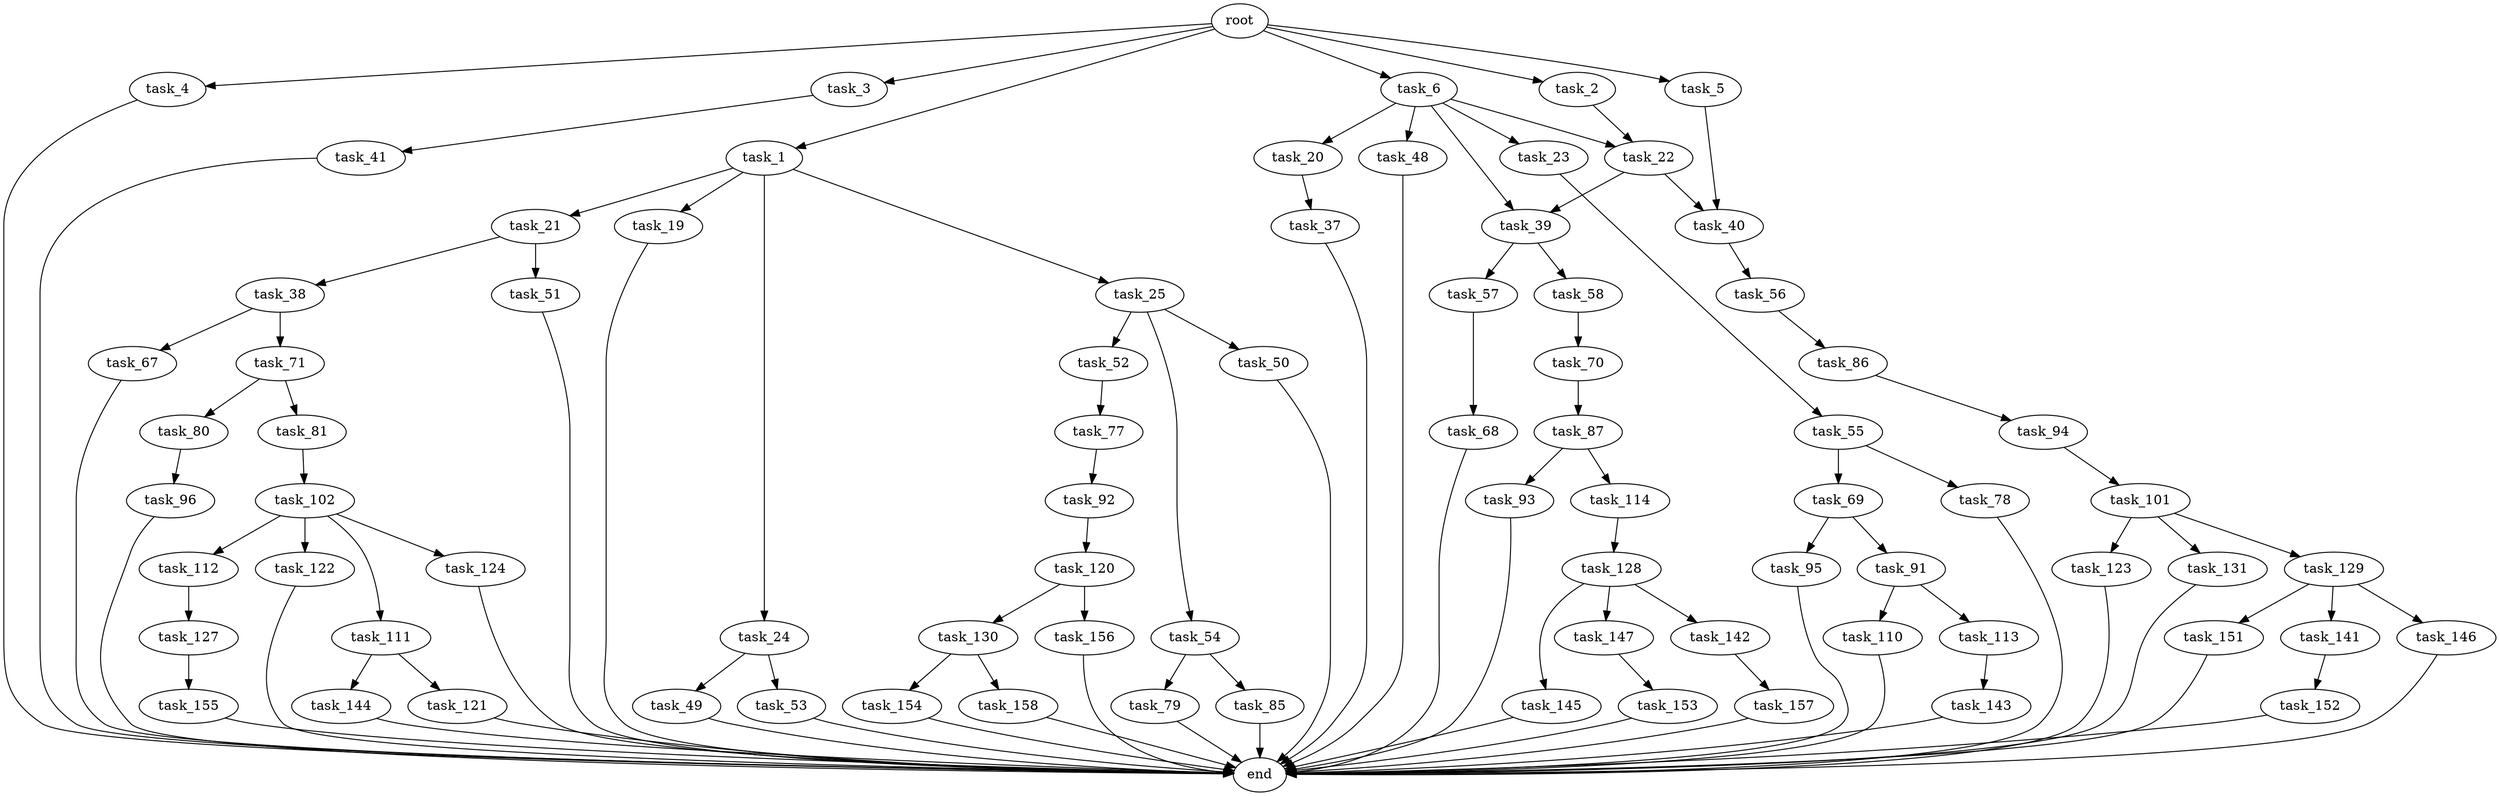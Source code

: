 digraph G {
  root [size="0.000000"];
  task_1 [size="342180603.000000"];
  task_2 [size="18885890509.000000"];
  task_3 [size="368293445632.000000"];
  task_4 [size="239273847359.000000"];
  task_5 [size="20049556207.000000"];
  task_6 [size="782757789696.000000"];
  task_19 [size="62131355425.000000"];
  task_20 [size="35309922426.000000"];
  task_21 [size="667443189064.000000"];
  task_22 [size="9967578492.000000"];
  task_23 [size="368293445632.000000"];
  task_24 [size="10418705765.000000"];
  task_25 [size="47354073052.000000"];
  task_37 [size="782757789696.000000"];
  task_38 [size="782757789696.000000"];
  task_39 [size="8589934592.000000"];
  task_40 [size="684884508517.000000"];
  task_41 [size="368293445632.000000"];
  task_48 [size="1129601515928.000000"];
  task_49 [size="134217728000.000000"];
  task_50 [size="3011507761.000000"];
  task_51 [size="63142230899.000000"];
  task_52 [size="549755813888.000000"];
  task_53 [size="566759845668.000000"];
  task_54 [size="400458335219.000000"];
  task_55 [size="8589934592.000000"];
  task_56 [size="231928233984.000000"];
  task_57 [size="42937547634.000000"];
  task_58 [size="571719334356.000000"];
  task_67 [size="512473897.000000"];
  task_68 [size="28991029248.000000"];
  task_69 [size="831540451392.000000"];
  task_70 [size="804487572772.000000"];
  task_71 [size="40750377520.000000"];
  task_77 [size="27755102853.000000"];
  task_78 [size="231928233984.000000"];
  task_79 [size="17894074449.000000"];
  task_80 [size="787683999665.000000"];
  task_81 [size="73981775899.000000"];
  task_85 [size="549755813888.000000"];
  task_86 [size="68719476736.000000"];
  task_87 [size="7878901450.000000"];
  task_91 [size="1006324400.000000"];
  task_92 [size="65541299386.000000"];
  task_93 [size="461625467966.000000"];
  task_94 [size="782757789696.000000"];
  task_95 [size="10322290524.000000"];
  task_96 [size="539666624574.000000"];
  task_101 [size="21793260665.000000"];
  task_102 [size="549755813888.000000"];
  task_110 [size="134217728000.000000"];
  task_111 [size="134217728000.000000"];
  task_112 [size="1073741824000.000000"];
  task_113 [size="782757789696.000000"];
  task_114 [size="52788339064.000000"];
  task_120 [size="8423992482.000000"];
  task_121 [size="7351686686.000000"];
  task_122 [size="549755813888.000000"];
  task_123 [size="549755813888.000000"];
  task_124 [size="368293445632.000000"];
  task_127 [size="1365182122866.000000"];
  task_128 [size="76262521360.000000"];
  task_129 [size="11231134318.000000"];
  task_130 [size="22413591003.000000"];
  task_131 [size="8589934592.000000"];
  task_141 [size="782757789696.000000"];
  task_142 [size="290951111008.000000"];
  task_143 [size="2438360126.000000"];
  task_144 [size="8589934592.000000"];
  task_145 [size="20130805448.000000"];
  task_146 [size="433674628326.000000"];
  task_147 [size="11490870043.000000"];
  task_151 [size="28991029248.000000"];
  task_152 [size="32103114387.000000"];
  task_153 [size="14726210448.000000"];
  task_154 [size="1122121757339.000000"];
  task_155 [size="514315154191.000000"];
  task_156 [size="731622103508.000000"];
  task_157 [size="38409066512.000000"];
  task_158 [size="782757789696.000000"];
  end [size="0.000000"];

  root -> task_1 [size="1.000000"];
  root -> task_2 [size="1.000000"];
  root -> task_3 [size="1.000000"];
  root -> task_4 [size="1.000000"];
  root -> task_5 [size="1.000000"];
  root -> task_6 [size="1.000000"];
  task_1 -> task_19 [size="33554432.000000"];
  task_1 -> task_21 [size="33554432.000000"];
  task_1 -> task_24 [size="33554432.000000"];
  task_1 -> task_25 [size="33554432.000000"];
  task_2 -> task_22 [size="536870912.000000"];
  task_3 -> task_41 [size="411041792.000000"];
  task_4 -> end [size="1.000000"];
  task_5 -> task_40 [size="411041792.000000"];
  task_6 -> task_20 [size="679477248.000000"];
  task_6 -> task_22 [size="679477248.000000"];
  task_6 -> task_23 [size="679477248.000000"];
  task_6 -> task_39 [size="679477248.000000"];
  task_6 -> task_48 [size="679477248.000000"];
  task_19 -> end [size="1.000000"];
  task_20 -> task_37 [size="838860800.000000"];
  task_21 -> task_38 [size="411041792.000000"];
  task_21 -> task_51 [size="411041792.000000"];
  task_22 -> task_39 [size="838860800.000000"];
  task_22 -> task_40 [size="838860800.000000"];
  task_23 -> task_55 [size="411041792.000000"];
  task_24 -> task_49 [size="536870912.000000"];
  task_24 -> task_53 [size="536870912.000000"];
  task_25 -> task_50 [size="838860800.000000"];
  task_25 -> task_52 [size="838860800.000000"];
  task_25 -> task_54 [size="838860800.000000"];
  task_37 -> end [size="1.000000"];
  task_38 -> task_67 [size="679477248.000000"];
  task_38 -> task_71 [size="679477248.000000"];
  task_39 -> task_57 [size="33554432.000000"];
  task_39 -> task_58 [size="33554432.000000"];
  task_40 -> task_56 [size="536870912.000000"];
  task_41 -> end [size="1.000000"];
  task_48 -> end [size="1.000000"];
  task_49 -> end [size="1.000000"];
  task_50 -> end [size="1.000000"];
  task_51 -> end [size="1.000000"];
  task_52 -> task_77 [size="536870912.000000"];
  task_53 -> end [size="1.000000"];
  task_54 -> task_79 [size="301989888.000000"];
  task_54 -> task_85 [size="301989888.000000"];
  task_55 -> task_69 [size="33554432.000000"];
  task_55 -> task_78 [size="33554432.000000"];
  task_56 -> task_86 [size="301989888.000000"];
  task_57 -> task_68 [size="679477248.000000"];
  task_58 -> task_70 [size="536870912.000000"];
  task_67 -> end [size="1.000000"];
  task_68 -> end [size="1.000000"];
  task_69 -> task_91 [size="536870912.000000"];
  task_69 -> task_95 [size="536870912.000000"];
  task_70 -> task_87 [size="536870912.000000"];
  task_71 -> task_80 [size="679477248.000000"];
  task_71 -> task_81 [size="679477248.000000"];
  task_77 -> task_92 [size="536870912.000000"];
  task_78 -> end [size="1.000000"];
  task_79 -> end [size="1.000000"];
  task_80 -> task_96 [size="679477248.000000"];
  task_81 -> task_102 [size="75497472.000000"];
  task_85 -> end [size="1.000000"];
  task_86 -> task_94 [size="134217728.000000"];
  task_87 -> task_93 [size="134217728.000000"];
  task_87 -> task_114 [size="134217728.000000"];
  task_91 -> task_110 [size="33554432.000000"];
  task_91 -> task_113 [size="33554432.000000"];
  task_92 -> task_120 [size="209715200.000000"];
  task_93 -> end [size="1.000000"];
  task_94 -> task_101 [size="679477248.000000"];
  task_95 -> end [size="1.000000"];
  task_96 -> end [size="1.000000"];
  task_101 -> task_123 [size="838860800.000000"];
  task_101 -> task_129 [size="838860800.000000"];
  task_101 -> task_131 [size="838860800.000000"];
  task_102 -> task_111 [size="536870912.000000"];
  task_102 -> task_112 [size="536870912.000000"];
  task_102 -> task_122 [size="536870912.000000"];
  task_102 -> task_124 [size="536870912.000000"];
  task_110 -> end [size="1.000000"];
  task_111 -> task_121 [size="209715200.000000"];
  task_111 -> task_144 [size="209715200.000000"];
  task_112 -> task_127 [size="838860800.000000"];
  task_113 -> task_143 [size="679477248.000000"];
  task_114 -> task_128 [size="838860800.000000"];
  task_120 -> task_130 [size="134217728.000000"];
  task_120 -> task_156 [size="134217728.000000"];
  task_121 -> end [size="1.000000"];
  task_122 -> end [size="1.000000"];
  task_123 -> end [size="1.000000"];
  task_124 -> end [size="1.000000"];
  task_127 -> task_155 [size="838860800.000000"];
  task_128 -> task_142 [size="75497472.000000"];
  task_128 -> task_145 [size="75497472.000000"];
  task_128 -> task_147 [size="75497472.000000"];
  task_129 -> task_141 [size="301989888.000000"];
  task_129 -> task_146 [size="301989888.000000"];
  task_129 -> task_151 [size="301989888.000000"];
  task_130 -> task_154 [size="536870912.000000"];
  task_130 -> task_158 [size="536870912.000000"];
  task_131 -> end [size="1.000000"];
  task_141 -> task_152 [size="679477248.000000"];
  task_142 -> task_157 [size="301989888.000000"];
  task_143 -> end [size="1.000000"];
  task_144 -> end [size="1.000000"];
  task_145 -> end [size="1.000000"];
  task_146 -> end [size="1.000000"];
  task_147 -> task_153 [size="33554432.000000"];
  task_151 -> end [size="1.000000"];
  task_152 -> end [size="1.000000"];
  task_153 -> end [size="1.000000"];
  task_154 -> end [size="1.000000"];
  task_155 -> end [size="1.000000"];
  task_156 -> end [size="1.000000"];
  task_157 -> end [size="1.000000"];
  task_158 -> end [size="1.000000"];
}
